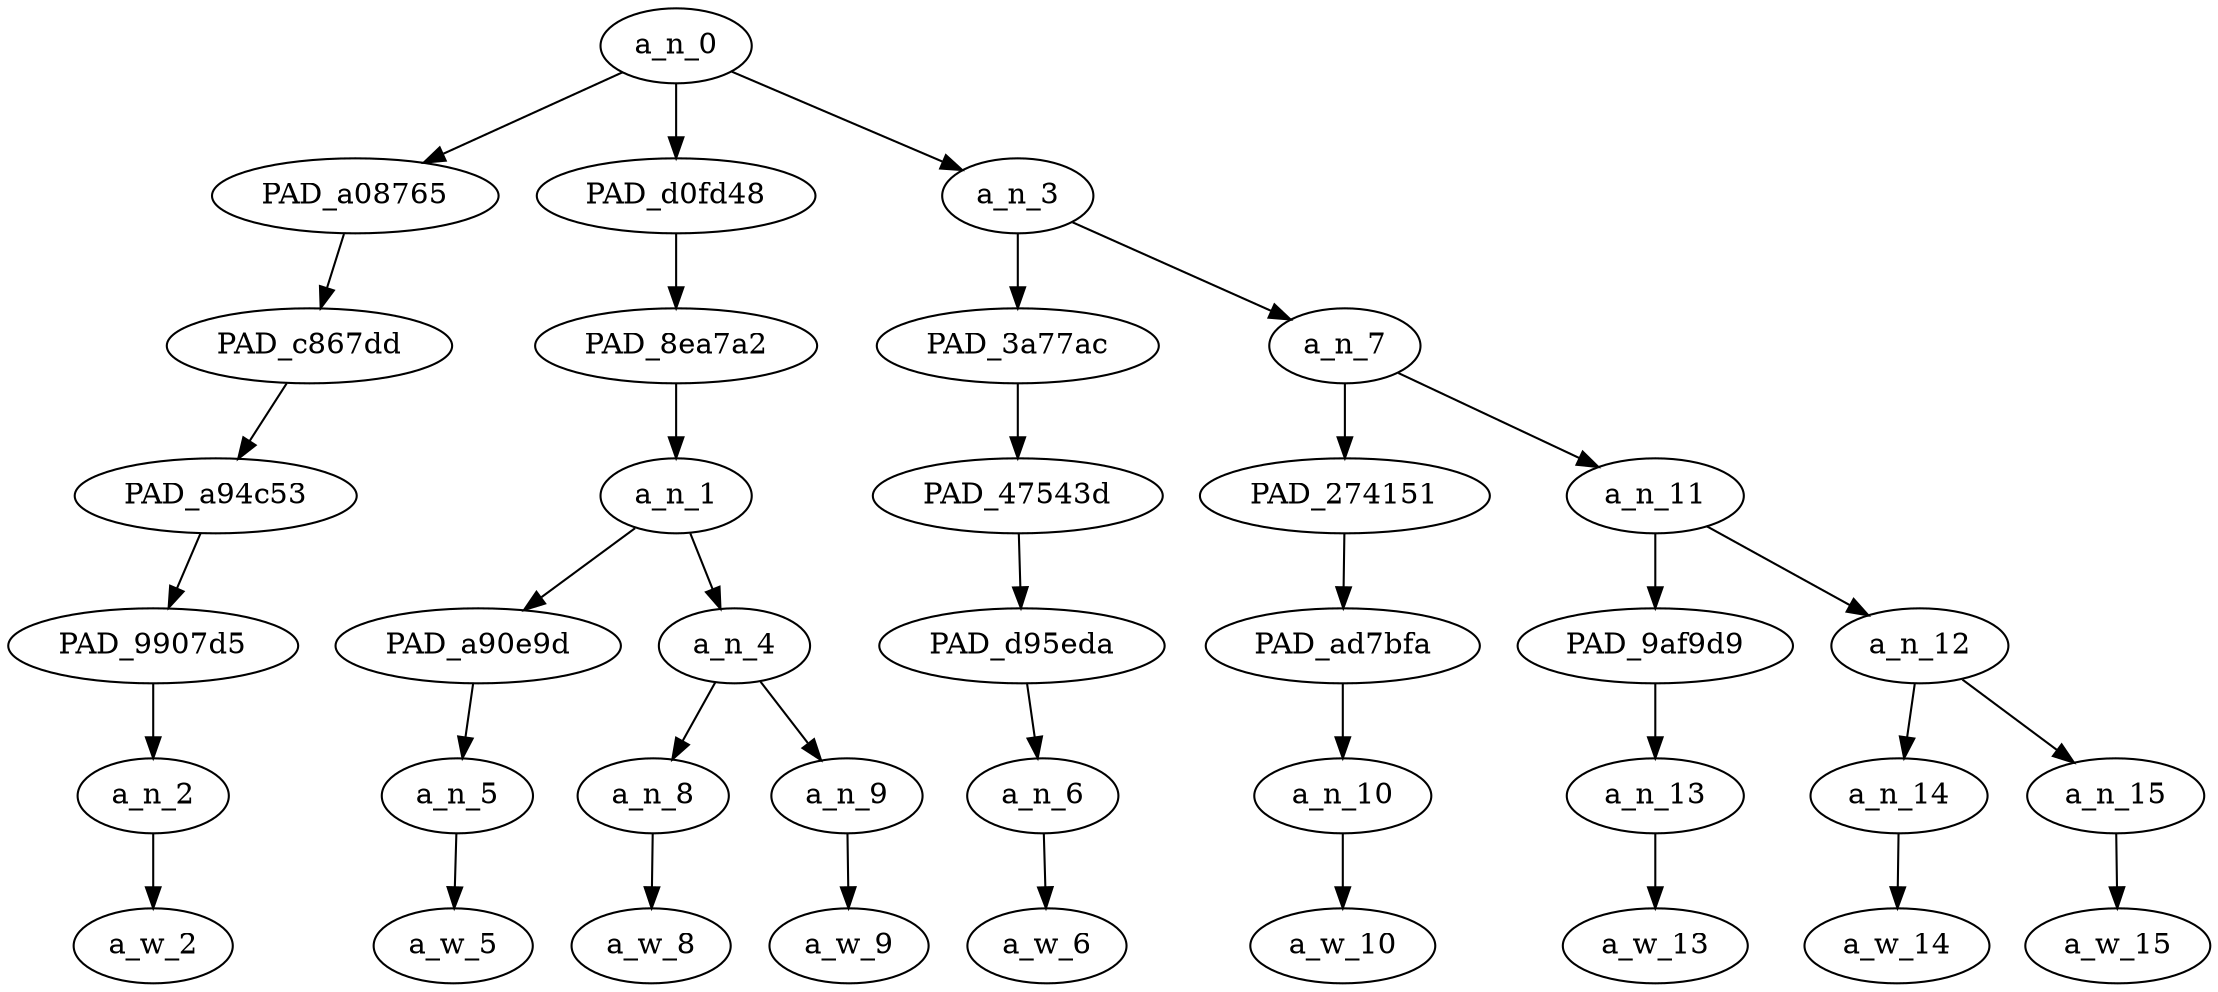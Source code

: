 strict digraph "" {
	a_n_0	[div_dir=1,
		index=0,
		level=6,
		pos="3.1041666666666665,6!",
		text_span="[0, 1, 2, 3, 4, 5, 6, 7, 8]",
		value=0.99999997];
	PAD_a08765	[div_dir=-1,
		index=1,
		level=5,
		pos="3.0,5!",
		text_span="[3]",
		value=0.09012817];
	a_n_0 -> PAD_a08765;
	PAD_d0fd48	[div_dir=1,
		index=0,
		level=5,
		pos="1.25,5!",
		text_span="[0, 1, 2]",
		value=0.52579982];
	a_n_0 -> PAD_d0fd48;
	a_n_3	[div_dir=-1,
		index=2,
		level=5,
		pos="5.0625,5!",
		text_span="[4, 5, 6, 7, 8]",
		value=0.38406879];
	a_n_0 -> a_n_3;
	PAD_c867dd	[div_dir=-1,
		index=1,
		level=4,
		pos="3.0,4!",
		text_span="[3]",
		value=0.09012817];
	PAD_a08765 -> PAD_c867dd;
	PAD_a94c53	[div_dir=-1,
		index=1,
		level=3,
		pos="3.0,3!",
		text_span="[3]",
		value=0.09012817];
	PAD_c867dd -> PAD_a94c53;
	PAD_9907d5	[div_dir=-1,
		index=2,
		level=2,
		pos="3.0,2!",
		text_span="[3]",
		value=0.09012817];
	PAD_a94c53 -> PAD_9907d5;
	a_n_2	[div_dir=-1,
		index=3,
		level=1,
		pos="3.0,1!",
		text_span="[3]",
		value=0.09012817];
	PAD_9907d5 -> a_n_2;
	a_w_2	[div_dir=0,
		index=3,
		level=0,
		pos="3,0!",
		text_span="[3]",
		value=actually];
	a_n_2 -> a_w_2;
	PAD_8ea7a2	[div_dir=1,
		index=0,
		level=4,
		pos="1.25,4!",
		text_span="[0, 1, 2]",
		value=0.52579982];
	PAD_d0fd48 -> PAD_8ea7a2;
	a_n_1	[div_dir=1,
		index=0,
		level=3,
		pos="1.25,3!",
		text_span="[0, 1, 2]",
		value=0.52579982];
	PAD_8ea7a2 -> a_n_1;
	PAD_a90e9d	[div_dir=-1,
		index=1,
		level=2,
		pos="2.0,2!",
		text_span="[2]",
		value=0.23782209];
	a_n_1 -> PAD_a90e9d;
	a_n_4	[div_dir=1,
		index=0,
		level=2,
		pos="0.5,2!",
		text_span="[0, 1]",
		value=0.28734930];
	a_n_1 -> a_n_4;
	a_n_5	[div_dir=-1,
		index=2,
		level=1,
		pos="2.0,1!",
		text_span="[2]",
		value=0.23782209];
	PAD_a90e9d -> a_n_5;
	a_w_5	[div_dir=0,
		index=2,
		level=0,
		pos="2,0!",
		text_span="[2]",
		value=jews];
	a_n_5 -> a_w_5;
	a_n_8	[div_dir=1,
		index=0,
		level=1,
		pos="0.0,1!",
		text_span="[0]",
		value=0.12473633];
	a_n_4 -> a_n_8;
	a_n_9	[div_dir=1,
		index=1,
		level=1,
		pos="1.0,1!",
		text_span="[1]",
		value=0.16111405];
	a_n_4 -> a_n_9;
	a_w_8	[div_dir=0,
		index=0,
		level=0,
		pos="0,0!",
		text_span="[0]",
		value="<user>"];
	a_n_8 -> a_w_8;
	a_w_9	[div_dir=0,
		index=1,
		level=0,
		pos="1,0!",
		text_span="[1]",
		value="<user>1"];
	a_n_9 -> a_w_9;
	PAD_3a77ac	[div_dir=-1,
		index=2,
		level=4,
		pos="4.0,4!",
		text_span="[4]",
		value=0.06540294];
	a_n_3 -> PAD_3a77ac;
	a_n_7	[div_dir=-1,
		index=3,
		level=4,
		pos="6.125,4!",
		text_span="[5, 6, 7, 8]",
		value=0.31849523];
	a_n_3 -> a_n_7;
	PAD_47543d	[div_dir=-1,
		index=2,
		level=3,
		pos="4.0,3!",
		text_span="[4]",
		value=0.06540294];
	PAD_3a77ac -> PAD_47543d;
	PAD_d95eda	[div_dir=-1,
		index=3,
		level=2,
		pos="4.0,2!",
		text_span="[4]",
		value=0.06540294];
	PAD_47543d -> PAD_d95eda;
	a_n_6	[div_dir=-1,
		index=4,
		level=1,
		pos="4.0,1!",
		text_span="[4]",
		value=0.06540294];
	PAD_d95eda -> a_n_6;
	a_w_6	[div_dir=0,
		index=4,
		level=0,
		pos="4,0!",
		text_span="[4]",
		value=are];
	a_n_6 -> a_w_6;
	PAD_274151	[div_dir=1,
		index=3,
		level=3,
		pos="5.0,3!",
		text_span="[5]",
		value=0.05029769];
	a_n_7 -> PAD_274151;
	a_n_11	[div_dir=-1,
		index=4,
		level=3,
		pos="7.25,3!",
		text_span="[6, 7, 8]",
		value=0.26810945];
	a_n_7 -> a_n_11;
	PAD_ad7bfa	[div_dir=1,
		index=4,
		level=2,
		pos="5.0,2!",
		text_span="[5]",
		value=0.05029769];
	PAD_274151 -> PAD_ad7bfa;
	a_n_10	[div_dir=1,
		index=5,
		level=1,
		pos="5.0,1!",
		text_span="[5]",
		value=0.05029769];
	PAD_ad7bfa -> a_n_10;
	a_w_10	[div_dir=0,
		index=5,
		level=0,
		pos="5,0!",
		text_span="[5]",
		value=the];
	a_n_10 -> a_w_10;
	PAD_9af9d9	[div_dir=-1,
		index=6,
		level=2,
		pos="8.0,2!",
		text_span="[8]",
		value=0.10001014];
	a_n_11 -> PAD_9af9d9;
	a_n_12	[div_dir=-1,
		index=5,
		level=2,
		pos="6.5,2!",
		text_span="[6, 7]",
		value=0.16798601];
	a_n_11 -> a_n_12;
	a_n_13	[div_dir=-1,
		index=8,
		level=1,
		pos="8.0,1!",
		text_span="[8]",
		value=0.10001014];
	PAD_9af9d9 -> a_n_13;
	a_w_13	[div_dir=0,
		index=8,
		level=0,
		pos="8,0!",
		text_span="[8]",
		value=represented];
	a_n_13 -> a_w_13;
	a_n_14	[div_dir=1,
		index=6,
		level=1,
		pos="6.0,1!",
		text_span="[6]",
		value=0.07147407];
	a_n_12 -> a_n_14;
	a_n_15	[div_dir=-1,
		index=7,
		level=1,
		pos="7.0,1!",
		text_span="[7]",
		value=0.09641106];
	a_n_12 -> a_n_15;
	a_w_14	[div_dir=0,
		index=6,
		level=0,
		pos="6,0!",
		text_span="[6]",
		value=most];
	a_n_14 -> a_w_14;
	a_w_15	[div_dir=0,
		index=7,
		level=0,
		pos="7,0!",
		text_span="[7]",
		value=over];
	a_n_15 -> a_w_15;
}
